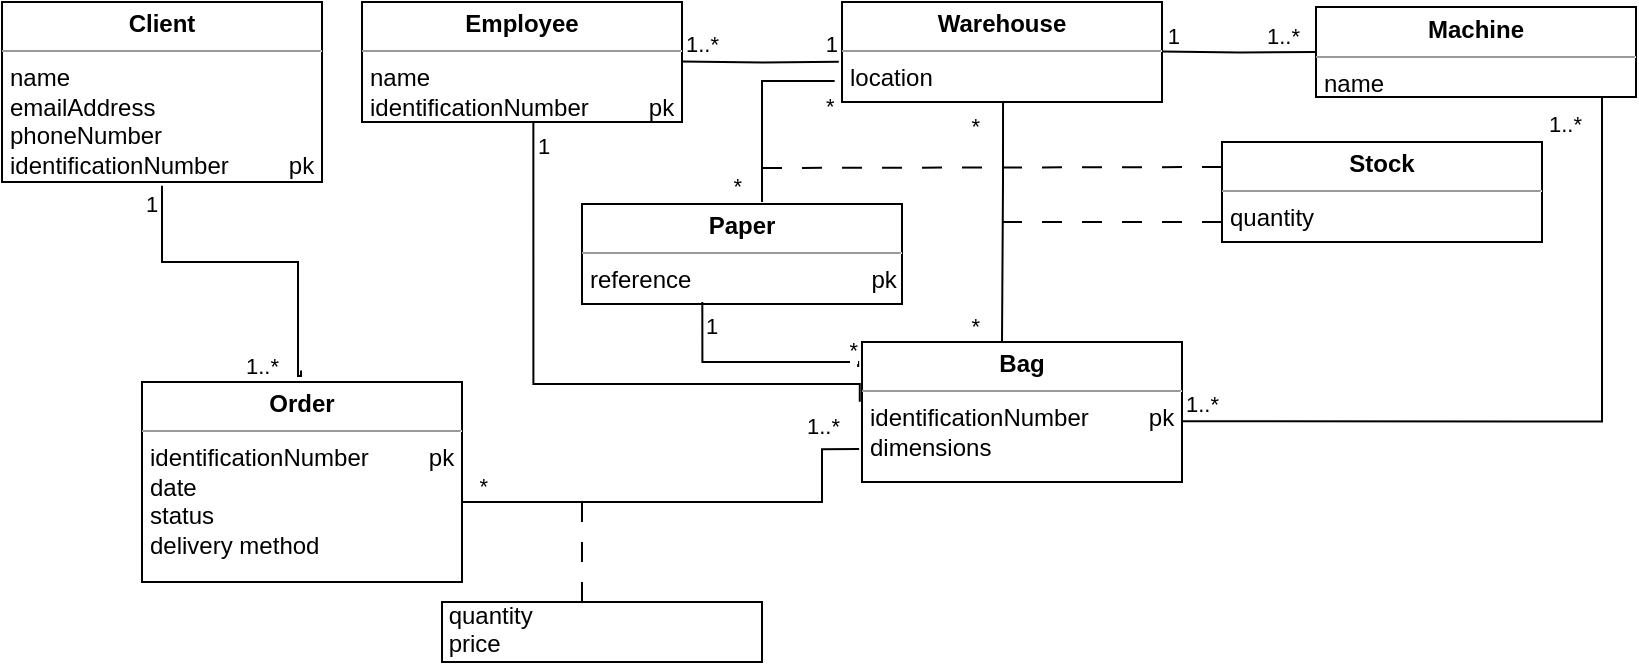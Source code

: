 <mxfile version="22.0.2" type="device">
  <diagram id="C5RBs43oDa-KdzZeNtuy" name="Page-1">
    <mxGraphModel dx="989" dy="608" grid="1" gridSize="10" guides="1" tooltips="1" connect="1" arrows="1" fold="1" page="1" pageScale="1" pageWidth="827" pageHeight="1169" math="0" shadow="0">
      <root>
        <mxCell id="WIyWlLk6GJQsqaUBKTNV-0" />
        <mxCell id="WIyWlLk6GJQsqaUBKTNV-1" parent="WIyWlLk6GJQsqaUBKTNV-0" />
        <mxCell id="dQCeht4vXP0RDjWxTyoP-6" value="&lt;p style=&quot;margin:0px;margin-top:4px;text-align:center;&quot;&gt;&lt;b&gt;Client&lt;/b&gt;&lt;/p&gt;&lt;hr size=&quot;1&quot;&gt;&lt;p style=&quot;margin:0px;margin-left:4px;&quot;&gt;name&lt;/p&gt;&lt;p style=&quot;margin:0px;margin-left:4px;&quot;&gt;emailAddress&lt;/p&gt;&lt;p style=&quot;margin:0px;margin-left:4px;&quot;&gt;phoneNumber&lt;/p&gt;&lt;p style=&quot;margin:0px;margin-left:4px;&quot;&gt;identificationNumber&amp;nbsp;&amp;nbsp;&amp;nbsp;&amp;nbsp;&amp;nbsp;&amp;nbsp;&amp;nbsp;&amp;nbsp; pk&lt;br&gt;&lt;/p&gt;&lt;p style=&quot;margin:0px;margin-left:4px;&quot;&gt;&lt;br&gt;&lt;/p&gt;" style="verticalAlign=top;align=left;overflow=fill;fontSize=12;fontFamily=Helvetica;html=1;whiteSpace=wrap;" parent="WIyWlLk6GJQsqaUBKTNV-1" vertex="1">
          <mxGeometry x="10" y="10" width="160" height="90" as="geometry" />
        </mxCell>
        <mxCell id="dQCeht4vXP0RDjWxTyoP-7" value="&lt;p style=&quot;margin:0px;margin-top:4px;text-align:center;&quot;&gt;&lt;b&gt;Employee&lt;/b&gt;&lt;/p&gt;&lt;hr size=&quot;1&quot;&gt;&lt;p style=&quot;margin:0px;margin-left:4px;&quot;&gt;name&lt;/p&gt;&lt;p style=&quot;margin:0px;margin-left:4px;&quot;&gt;identificationNumber&amp;nbsp;&amp;nbsp;&amp;nbsp;&amp;nbsp;&amp;nbsp;&amp;nbsp;&amp;nbsp;&amp;nbsp; pk&lt;br&gt;&lt;/p&gt;&lt;p style=&quot;margin:0px;margin-left:4px;&quot;&gt;&lt;br&gt;&lt;/p&gt;" style="verticalAlign=top;align=left;overflow=fill;fontSize=12;fontFamily=Helvetica;html=1;whiteSpace=wrap;" parent="WIyWlLk6GJQsqaUBKTNV-1" vertex="1">
          <mxGeometry x="190" y="10" width="160" height="60" as="geometry" />
        </mxCell>
        <mxCell id="dQCeht4vXP0RDjWxTyoP-8" value="&lt;p style=&quot;margin:0px;margin-top:4px;text-align:center;&quot;&gt;&lt;b&gt;Order&lt;/b&gt;&lt;br&gt;&lt;/p&gt;&lt;hr size=&quot;1&quot;&gt;&lt;p style=&quot;margin:0px;margin-left:4px;&quot;&gt;identificationNumber&amp;nbsp;&amp;nbsp;&amp;nbsp;&amp;nbsp;&amp;nbsp;&amp;nbsp;&amp;nbsp;&amp;nbsp; pk&lt;br&gt;&lt;/p&gt;&lt;p style=&quot;margin:0px;margin-left:4px;&quot;&gt;date&lt;/p&gt;&lt;p style=&quot;margin:0px;margin-left:4px;&quot;&gt;status&lt;/p&gt;&lt;p style=&quot;margin:0px;margin-left:4px;&quot;&gt;delivery method&lt;/p&gt;" style="verticalAlign=top;align=left;overflow=fill;fontSize=12;fontFamily=Helvetica;html=1;whiteSpace=wrap;" parent="WIyWlLk6GJQsqaUBKTNV-1" vertex="1">
          <mxGeometry x="80" y="200" width="160" height="100" as="geometry" />
        </mxCell>
        <mxCell id="dQCeht4vXP0RDjWxTyoP-15" value="" style="endArrow=none;html=1;edgeStyle=orthogonalEdgeStyle;rounded=0;exitX=0.451;exitY=1.021;exitDx=0;exitDy=0;exitPerimeter=0;entryX=0.497;entryY=-0.058;entryDx=0;entryDy=0;entryPerimeter=0;" parent="WIyWlLk6GJQsqaUBKTNV-1" target="dQCeht4vXP0RDjWxTyoP-8" edge="1">
          <mxGeometry relative="1" as="geometry">
            <mxPoint x="90.0" y="101.89" as="sourcePoint" />
            <mxPoint x="157.84" y="180" as="targetPoint" />
            <Array as="points">
              <mxPoint x="90" y="140" />
              <mxPoint x="158" y="140" />
              <mxPoint x="158" y="197" />
            </Array>
          </mxGeometry>
        </mxCell>
        <mxCell id="dQCeht4vXP0RDjWxTyoP-16" value="1" style="edgeLabel;resizable=0;html=1;align=left;verticalAlign=bottom;" parent="dQCeht4vXP0RDjWxTyoP-15" connectable="0" vertex="1">
          <mxGeometry x="-1" relative="1" as="geometry">
            <mxPoint x="-10" y="18" as="offset" />
          </mxGeometry>
        </mxCell>
        <mxCell id="dQCeht4vXP0RDjWxTyoP-18" value="" style="endArrow=none;html=1;edgeStyle=orthogonalEdgeStyle;rounded=0;exitX=0.419;exitY=1.045;exitDx=0;exitDy=0;exitPerimeter=0;entryX=-0.007;entryY=0.427;entryDx=0;entryDy=0;entryPerimeter=0;" parent="WIyWlLk6GJQsqaUBKTNV-1" target="dQCeht4vXP0RDjWxTyoP-32" edge="1">
          <mxGeometry relative="1" as="geometry">
            <mxPoint x="275.68" y="70.0" as="sourcePoint" />
            <mxPoint x="240" y="160" as="targetPoint" />
            <Array as="points">
              <mxPoint x="276" y="201" />
            </Array>
          </mxGeometry>
        </mxCell>
        <mxCell id="dQCeht4vXP0RDjWxTyoP-19" value="1" style="edgeLabel;resizable=0;html=1;align=left;verticalAlign=bottom;" parent="dQCeht4vXP0RDjWxTyoP-18" connectable="0" vertex="1">
          <mxGeometry x="-1" relative="1" as="geometry">
            <mxPoint y="20" as="offset" />
          </mxGeometry>
        </mxCell>
        <mxCell id="dQCeht4vXP0RDjWxTyoP-20" value="1..*" style="edgeLabel;resizable=0;html=1;align=right;verticalAlign=bottom;" parent="dQCeht4vXP0RDjWxTyoP-18" connectable="0" vertex="1">
          <mxGeometry x="1" relative="1" as="geometry">
            <mxPoint x="20" as="offset" />
          </mxGeometry>
        </mxCell>
        <mxCell id="dQCeht4vXP0RDjWxTyoP-21" value="1..*" style="edgeLabel;resizable=0;html=1;align=left;verticalAlign=bottom;" parent="WIyWlLk6GJQsqaUBKTNV-1" connectable="0" vertex="1">
          <mxGeometry x="130" y="200" as="geometry" />
        </mxCell>
        <mxCell id="dQCeht4vXP0RDjWxTyoP-25" value="&lt;p style=&quot;margin:0px;margin-top:4px;text-align:center;&quot;&gt;&lt;b&gt;Warehouse&lt;/b&gt;&lt;/p&gt;&lt;hr size=&quot;1&quot;&gt;&lt;p style=&quot;margin:0px;margin-left:4px;&quot;&gt;location&lt;/p&gt;&lt;p style=&quot;margin:0px;margin-left:4px;&quot;&gt;&lt;br&gt;&lt;/p&gt;&lt;p style=&quot;margin:0px;margin-left:4px;&quot;&gt;&lt;br&gt;&lt;/p&gt;" style="verticalAlign=top;align=left;overflow=fill;fontSize=12;fontFamily=Helvetica;html=1;whiteSpace=wrap;" parent="WIyWlLk6GJQsqaUBKTNV-1" vertex="1">
          <mxGeometry x="430" y="10" width="160" height="50" as="geometry" />
        </mxCell>
        <mxCell id="dQCeht4vXP0RDjWxTyoP-26" value="" style="endArrow=none;html=1;edgeStyle=orthogonalEdgeStyle;rounded=0;entryX=-0.01;entryY=0.597;entryDx=0;entryDy=0;entryPerimeter=0;" parent="WIyWlLk6GJQsqaUBKTNV-1" target="dQCeht4vXP0RDjWxTyoP-25" edge="1">
          <mxGeometry relative="1" as="geometry">
            <mxPoint x="350" y="39.71" as="sourcePoint" />
            <mxPoint x="420" y="40" as="targetPoint" />
          </mxGeometry>
        </mxCell>
        <mxCell id="dQCeht4vXP0RDjWxTyoP-27" value="1..*" style="edgeLabel;resizable=0;html=1;align=left;verticalAlign=bottom;" parent="dQCeht4vXP0RDjWxTyoP-26" connectable="0" vertex="1">
          <mxGeometry x="-1" relative="1" as="geometry" />
        </mxCell>
        <mxCell id="dQCeht4vXP0RDjWxTyoP-28" value="1" style="edgeLabel;resizable=0;html=1;align=right;verticalAlign=bottom;" parent="dQCeht4vXP0RDjWxTyoP-26" connectable="0" vertex="1">
          <mxGeometry x="1" relative="1" as="geometry" />
        </mxCell>
        <mxCell id="dQCeht4vXP0RDjWxTyoP-32" value="&lt;p style=&quot;margin:0px;margin-top:4px;text-align:center;&quot;&gt;&lt;b&gt;Bag&lt;/b&gt;&lt;/p&gt;&lt;hr size=&quot;1&quot;&gt;&lt;p style=&quot;margin:0px;margin-left:4px;&quot;&gt;identificationNumber&amp;nbsp; &amp;nbsp; &amp;nbsp; &amp;nbsp; &amp;nbsp;pk&lt;/p&gt;&lt;p style=&quot;margin:0px;margin-left:4px;&quot;&gt;dimensions&lt;/p&gt;&lt;p style=&quot;margin:0px;margin-left:4px;&quot;&gt;&lt;br&gt;&lt;/p&gt;&lt;p style=&quot;margin:0px;margin-left:4px;&quot;&gt;&lt;br&gt;&lt;/p&gt;&lt;p style=&quot;margin:0px;margin-left:4px;&quot;&gt;&lt;br&gt;&lt;/p&gt;" style="verticalAlign=top;align=left;overflow=fill;fontSize=12;fontFamily=Helvetica;html=1;whiteSpace=wrap;" parent="WIyWlLk6GJQsqaUBKTNV-1" vertex="1">
          <mxGeometry x="440" y="180" width="160" height="70" as="geometry" />
        </mxCell>
        <mxCell id="dQCeht4vXP0RDjWxTyoP-33" value="&lt;p style=&quot;margin:0px;margin-top:4px;text-align:center;&quot;&gt;&lt;b&gt;Machine&lt;/b&gt;&lt;/p&gt;&lt;hr size=&quot;1&quot;&gt;&lt;p style=&quot;margin:0px;margin-left:4px;&quot;&gt;name&lt;/p&gt;&lt;p style=&quot;margin:0px;margin-left:4px;&quot;&gt;&lt;br&gt;&lt;/p&gt;&lt;p style=&quot;margin:0px;margin-left:4px;&quot;&gt;&lt;br&gt;&lt;/p&gt;" style="verticalAlign=top;align=left;overflow=fill;fontSize=12;fontFamily=Helvetica;html=1;whiteSpace=wrap;" parent="WIyWlLk6GJQsqaUBKTNV-1" vertex="1">
          <mxGeometry x="667" y="12.5" width="160" height="45" as="geometry" />
        </mxCell>
        <mxCell id="dQCeht4vXP0RDjWxTyoP-34" value="" style="endArrow=none;html=1;edgeStyle=orthogonalEdgeStyle;rounded=0;" parent="WIyWlLk6GJQsqaUBKTNV-1" target="dQCeht4vXP0RDjWxTyoP-33" edge="1">
          <mxGeometry relative="1" as="geometry">
            <mxPoint x="590" y="34.71" as="sourcePoint" />
            <mxPoint x="650" y="34.71" as="targetPoint" />
          </mxGeometry>
        </mxCell>
        <mxCell id="dQCeht4vXP0RDjWxTyoP-38" value="1" style="edgeLabel;resizable=0;html=1;align=right;verticalAlign=bottom;" parent="WIyWlLk6GJQsqaUBKTNV-1" connectable="0" vertex="1">
          <mxGeometry x="599.996" y="35.0" as="geometry" />
        </mxCell>
        <mxCell id="dQCeht4vXP0RDjWxTyoP-39" value="1..*" style="edgeLabel;resizable=0;html=1;align=right;verticalAlign=bottom;" parent="WIyWlLk6GJQsqaUBKTNV-1" connectable="0" vertex="1">
          <mxGeometry x="659.996" y="35.0" as="geometry" />
        </mxCell>
        <mxCell id="dQCeht4vXP0RDjWxTyoP-41" value="" style="endArrow=none;html=1;edgeStyle=orthogonalEdgeStyle;rounded=0;" parent="WIyWlLk6GJQsqaUBKTNV-1" target="dQCeht4vXP0RDjWxTyoP-32" edge="1">
          <mxGeometry relative="1" as="geometry">
            <mxPoint x="510.52" y="60" as="sourcePoint" />
            <mxPoint x="509.48" y="176.04" as="targetPoint" />
            <Array as="points">
              <mxPoint x="511" y="100" />
              <mxPoint x="510" y="100" />
            </Array>
          </mxGeometry>
        </mxCell>
        <mxCell id="dQCeht4vXP0RDjWxTyoP-43" value="" style="endArrow=none;startArrow=none;endFill=0;startFill=0;endSize=8;html=1;verticalAlign=bottom;dashed=1;labelBackgroundColor=none;dashPattern=10 10;rounded=0;" parent="WIyWlLk6GJQsqaUBKTNV-1" edge="1">
          <mxGeometry width="160" relative="1" as="geometry">
            <mxPoint x="510" y="120" as="sourcePoint" />
            <mxPoint x="620" y="120" as="targetPoint" />
          </mxGeometry>
        </mxCell>
        <mxCell id="dQCeht4vXP0RDjWxTyoP-44" value="&lt;p style=&quot;margin:0px;margin-top:4px;text-align:center;&quot;&gt;&lt;b&gt;Stock&lt;/b&gt;&lt;/p&gt;&lt;hr size=&quot;1&quot;&gt;&lt;p style=&quot;margin:0px;margin-left:4px;&quot;&gt;quantity&lt;/p&gt;&lt;p style=&quot;margin:0px;margin-left:4px;&quot;&gt;&lt;br&gt;&lt;/p&gt;&lt;p style=&quot;margin:0px;margin-left:4px;&quot;&gt;&lt;br&gt;&lt;/p&gt;&lt;p style=&quot;margin:0px;margin-left:4px;&quot;&gt;&lt;br&gt;&lt;/p&gt;" style="verticalAlign=top;align=left;overflow=fill;fontSize=12;fontFamily=Helvetica;html=1;whiteSpace=wrap;" parent="WIyWlLk6GJQsqaUBKTNV-1" vertex="1">
          <mxGeometry x="620" y="80" width="160" height="50" as="geometry" />
        </mxCell>
        <mxCell id="aJOHLXgyoBkXMRwvdSnE-0" value="*" style="edgeLabel;resizable=0;html=1;align=right;verticalAlign=bottom;" parent="WIyWlLk6GJQsqaUBKTNV-1" connectable="0" vertex="1">
          <mxGeometry x="499.997" y="80.0" as="geometry" />
        </mxCell>
        <mxCell id="aJOHLXgyoBkXMRwvdSnE-1" value="*" style="edgeLabel;resizable=0;html=1;align=right;verticalAlign=bottom;" parent="WIyWlLk6GJQsqaUBKTNV-1" connectable="0" vertex="1">
          <mxGeometry x="499.997" y="180.0" as="geometry" />
        </mxCell>
        <mxCell id="aJOHLXgyoBkXMRwvdSnE-2" value="" style="endArrow=none;html=1;edgeStyle=orthogonalEdgeStyle;rounded=0;entryX=-0.009;entryY=0.765;entryDx=0;entryDy=0;entryPerimeter=0;exitX=1.014;exitY=0.62;exitDx=0;exitDy=0;exitPerimeter=0;" parent="WIyWlLk6GJQsqaUBKTNV-1" target="dQCeht4vXP0RDjWxTyoP-32" edge="1">
          <mxGeometry relative="1" as="geometry">
            <mxPoint x="240" y="260.0" as="sourcePoint" />
            <mxPoint x="434.56" y="235.26" as="targetPoint" />
            <Array as="points">
              <mxPoint x="420" y="260" />
              <mxPoint x="420" y="234" />
            </Array>
          </mxGeometry>
        </mxCell>
        <mxCell id="aJOHLXgyoBkXMRwvdSnE-3" value="*" style="edgeLabel;resizable=0;html=1;align=right;verticalAlign=bottom;" parent="WIyWlLk6GJQsqaUBKTNV-1" connectable="0" vertex="1">
          <mxGeometry x="253.996" y="260.0" as="geometry" />
        </mxCell>
        <mxCell id="aJOHLXgyoBkXMRwvdSnE-4" value="1..*" style="edgeLabel;resizable=0;html=1;align=right;verticalAlign=bottom;" parent="WIyWlLk6GJQsqaUBKTNV-1" connectable="0" vertex="1">
          <mxGeometry x="429.996" y="230.0" as="geometry" />
        </mxCell>
        <mxCell id="aJOHLXgyoBkXMRwvdSnE-6" value="&lt;p style=&quot;margin:0px;margin-top:4px;text-align:center;&quot;&gt;&lt;b&gt;Paper&lt;/b&gt;&lt;/p&gt;&lt;hr size=&quot;1&quot;&gt;&lt;p style=&quot;margin:0px;margin-left:4px;&quot;&gt;reference&amp;nbsp;&amp;nbsp;&amp;nbsp;&amp;nbsp;&amp;nbsp;&amp;nbsp;&amp;nbsp;&amp;nbsp;&amp;nbsp;&amp;nbsp;&amp;nbsp;&amp;nbsp;&amp;nbsp;&amp;nbsp;&amp;nbsp;&amp;nbsp;&amp;nbsp;&amp;nbsp;&amp;nbsp;&amp;nbsp;&amp;nbsp;&amp;nbsp;&amp;nbsp;&amp;nbsp;&amp;nbsp;&amp;nbsp; pk&lt;/p&gt;&lt;p style=&quot;margin:0px;margin-left:4px;&quot;&gt;&lt;br&gt;&lt;/p&gt;&lt;p style=&quot;margin:0px;margin-left:4px;&quot;&gt;&lt;br&gt;&lt;/p&gt;&lt;p style=&quot;margin:0px;margin-left:4px;&quot;&gt;&lt;br&gt;&lt;/p&gt;" style="verticalAlign=top;align=left;overflow=fill;fontSize=12;fontFamily=Helvetica;html=1;whiteSpace=wrap;" parent="WIyWlLk6GJQsqaUBKTNV-1" vertex="1">
          <mxGeometry x="300" y="111" width="160" height="50" as="geometry" />
        </mxCell>
        <mxCell id="aJOHLXgyoBkXMRwvdSnE-7" value="" style="endArrow=none;html=1;edgeStyle=orthogonalEdgeStyle;rounded=0;exitX=-0.023;exitY=0.789;exitDx=0;exitDy=0;exitPerimeter=0;" parent="WIyWlLk6GJQsqaUBKTNV-1" source="dQCeht4vXP0RDjWxTyoP-25" edge="1">
          <mxGeometry relative="1" as="geometry">
            <mxPoint x="340" y="90" as="sourcePoint" />
            <mxPoint x="390" y="110" as="targetPoint" />
            <Array as="points">
              <mxPoint x="390" y="49" />
              <mxPoint x="390" y="110" />
            </Array>
          </mxGeometry>
        </mxCell>
        <mxCell id="aJOHLXgyoBkXMRwvdSnE-8" value="*" style="edgeLabel;resizable=0;html=1;align=left;verticalAlign=bottom;" parent="aJOHLXgyoBkXMRwvdSnE-7" connectable="0" vertex="1">
          <mxGeometry x="-1" relative="1" as="geometry">
            <mxPoint x="-6" y="21" as="offset" />
          </mxGeometry>
        </mxCell>
        <mxCell id="aJOHLXgyoBkXMRwvdSnE-9" value="*" style="edgeLabel;resizable=0;html=1;align=right;verticalAlign=bottom;" parent="aJOHLXgyoBkXMRwvdSnE-7" connectable="0" vertex="1">
          <mxGeometry x="1" relative="1" as="geometry">
            <mxPoint x="-10" as="offset" />
          </mxGeometry>
        </mxCell>
        <mxCell id="aJOHLXgyoBkXMRwvdSnE-10" value="" style="endArrow=none;html=1;edgeStyle=orthogonalEdgeStyle;rounded=0;entryX=-0.012;entryY=0.178;entryDx=0;entryDy=0;entryPerimeter=0;exitX=0.376;exitY=0.98;exitDx=0;exitDy=0;exitPerimeter=0;" parent="WIyWlLk6GJQsqaUBKTNV-1" source="aJOHLXgyoBkXMRwvdSnE-6" target="dQCeht4vXP0RDjWxTyoP-32" edge="1">
          <mxGeometry relative="1" as="geometry">
            <mxPoint x="270" y="190" as="sourcePoint" />
            <mxPoint x="430" y="190" as="targetPoint" />
            <Array as="points">
              <mxPoint x="360" y="190" />
              <mxPoint x="438" y="190" />
            </Array>
          </mxGeometry>
        </mxCell>
        <mxCell id="aJOHLXgyoBkXMRwvdSnE-11" value="1" style="edgeLabel;resizable=0;html=1;align=left;verticalAlign=bottom;" parent="aJOHLXgyoBkXMRwvdSnE-10" connectable="0" vertex="1">
          <mxGeometry x="-1" relative="1" as="geometry">
            <mxPoint y="20" as="offset" />
          </mxGeometry>
        </mxCell>
        <mxCell id="aJOHLXgyoBkXMRwvdSnE-12" value="*" style="edgeLabel;resizable=0;html=1;align=right;verticalAlign=bottom;" parent="aJOHLXgyoBkXMRwvdSnE-10" connectable="0" vertex="1">
          <mxGeometry x="1" relative="1" as="geometry" />
        </mxCell>
        <mxCell id="aJOHLXgyoBkXMRwvdSnE-13" value="" style="endArrow=none;startArrow=none;endFill=0;startFill=0;endSize=8;html=1;verticalAlign=bottom;dashed=1;labelBackgroundColor=none;dashPattern=10 10;rounded=0;entryX=0;entryY=0.25;entryDx=0;entryDy=0;" parent="WIyWlLk6GJQsqaUBKTNV-1" target="dQCeht4vXP0RDjWxTyoP-44" edge="1">
          <mxGeometry width="160" relative="1" as="geometry">
            <mxPoint x="390" y="93" as="sourcePoint" />
            <mxPoint x="610" y="111" as="targetPoint" />
          </mxGeometry>
        </mxCell>
        <mxCell id="aJOHLXgyoBkXMRwvdSnE-14" value="" style="endArrow=none;html=1;edgeStyle=orthogonalEdgeStyle;rounded=0;" parent="WIyWlLk6GJQsqaUBKTNV-1" target="dQCeht4vXP0RDjWxTyoP-33" edge="1">
          <mxGeometry relative="1" as="geometry">
            <mxPoint x="600" y="219.68" as="sourcePoint" />
            <mxPoint x="760" y="219.68" as="targetPoint" />
            <Array as="points">
              <mxPoint x="810" y="220" />
            </Array>
          </mxGeometry>
        </mxCell>
        <mxCell id="aJOHLXgyoBkXMRwvdSnE-15" value="1..*" style="edgeLabel;resizable=0;html=1;align=left;verticalAlign=bottom;" parent="aJOHLXgyoBkXMRwvdSnE-14" connectable="0" vertex="1">
          <mxGeometry x="-1" relative="1" as="geometry" />
        </mxCell>
        <mxCell id="aJOHLXgyoBkXMRwvdSnE-16" value="1..*" style="edgeLabel;resizable=0;html=1;align=right;verticalAlign=bottom;" parent="aJOHLXgyoBkXMRwvdSnE-14" connectable="0" vertex="1">
          <mxGeometry x="1" relative="1" as="geometry">
            <mxPoint x="-10" y="22" as="offset" />
          </mxGeometry>
        </mxCell>
        <mxCell id="cnGr3Ver8egnBWa4OiNu-0" value="" style="endArrow=none;startArrow=none;endFill=0;startFill=0;endSize=8;html=1;verticalAlign=bottom;dashed=1;labelBackgroundColor=none;dashPattern=10 10;rounded=0;" edge="1" parent="WIyWlLk6GJQsqaUBKTNV-1">
          <mxGeometry width="160" relative="1" as="geometry">
            <mxPoint x="300" y="260" as="sourcePoint" />
            <mxPoint x="300" y="320" as="targetPoint" />
          </mxGeometry>
        </mxCell>
        <mxCell id="cnGr3Ver8egnBWa4OiNu-1" value="&amp;nbsp;quantity&lt;br&gt;&amp;nbsp;price" style="verticalAlign=top;align=left;overflow=fill;fontSize=12;fontFamily=Helvetica;html=1;whiteSpace=wrap;" vertex="1" parent="WIyWlLk6GJQsqaUBKTNV-1">
          <mxGeometry x="230" y="310" width="160" height="30" as="geometry" />
        </mxCell>
      </root>
    </mxGraphModel>
  </diagram>
</mxfile>
